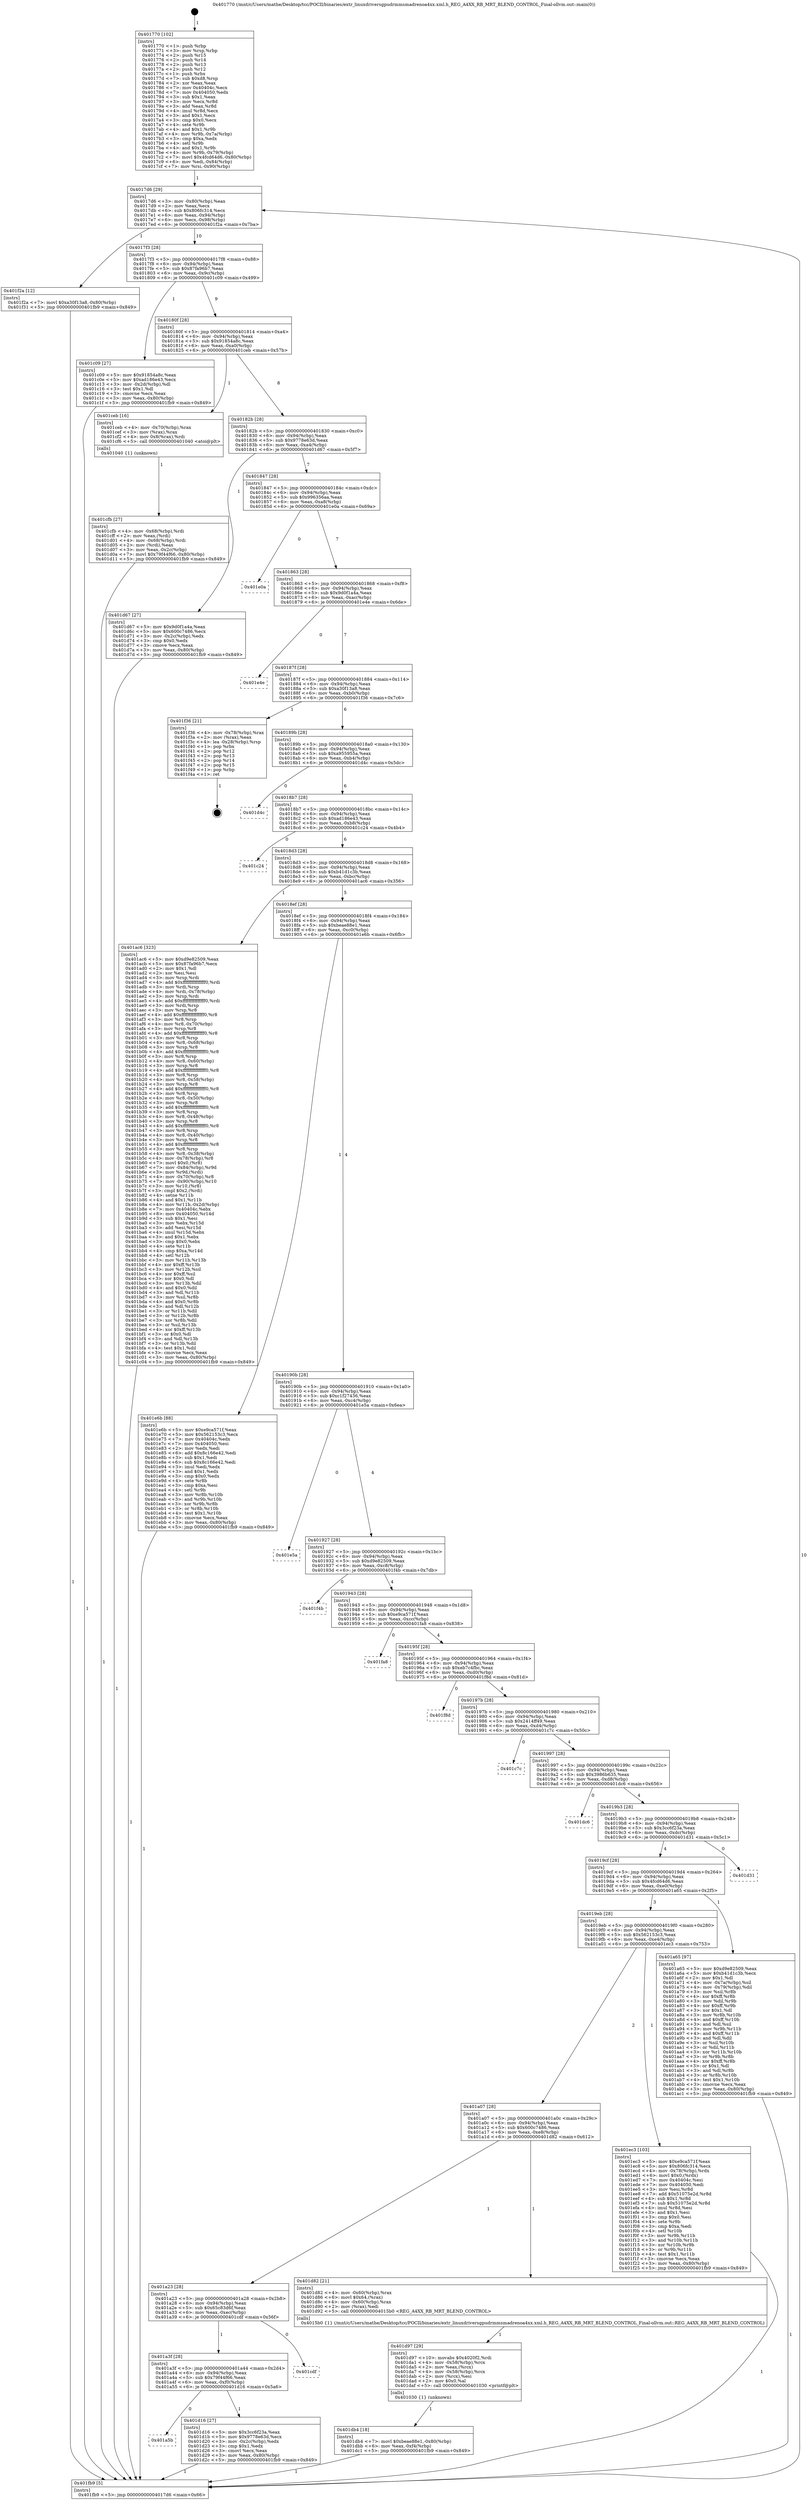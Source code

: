 digraph "0x401770" {
  label = "0x401770 (/mnt/c/Users/mathe/Desktop/tcc/POCII/binaries/extr_linuxdriversgpudrmmsmadrenoa4xx.xml.h_REG_A4XX_RB_MRT_BLEND_CONTROL_Final-ollvm.out::main(0))"
  labelloc = "t"
  node[shape=record]

  Entry [label="",width=0.3,height=0.3,shape=circle,fillcolor=black,style=filled]
  "0x4017d6" [label="{
     0x4017d6 [29]\l
     | [instrs]\l
     &nbsp;&nbsp;0x4017d6 \<+3\>: mov -0x80(%rbp),%eax\l
     &nbsp;&nbsp;0x4017d9 \<+2\>: mov %eax,%ecx\l
     &nbsp;&nbsp;0x4017db \<+6\>: sub $0x806fc314,%ecx\l
     &nbsp;&nbsp;0x4017e1 \<+6\>: mov %eax,-0x94(%rbp)\l
     &nbsp;&nbsp;0x4017e7 \<+6\>: mov %ecx,-0x98(%rbp)\l
     &nbsp;&nbsp;0x4017ed \<+6\>: je 0000000000401f2a \<main+0x7ba\>\l
  }"]
  "0x401f2a" [label="{
     0x401f2a [12]\l
     | [instrs]\l
     &nbsp;&nbsp;0x401f2a \<+7\>: movl $0xa30f13a8,-0x80(%rbp)\l
     &nbsp;&nbsp;0x401f31 \<+5\>: jmp 0000000000401fb9 \<main+0x849\>\l
  }"]
  "0x4017f3" [label="{
     0x4017f3 [28]\l
     | [instrs]\l
     &nbsp;&nbsp;0x4017f3 \<+5\>: jmp 00000000004017f8 \<main+0x88\>\l
     &nbsp;&nbsp;0x4017f8 \<+6\>: mov -0x94(%rbp),%eax\l
     &nbsp;&nbsp;0x4017fe \<+5\>: sub $0x87fa96b7,%eax\l
     &nbsp;&nbsp;0x401803 \<+6\>: mov %eax,-0x9c(%rbp)\l
     &nbsp;&nbsp;0x401809 \<+6\>: je 0000000000401c09 \<main+0x499\>\l
  }"]
  Exit [label="",width=0.3,height=0.3,shape=circle,fillcolor=black,style=filled,peripheries=2]
  "0x401c09" [label="{
     0x401c09 [27]\l
     | [instrs]\l
     &nbsp;&nbsp;0x401c09 \<+5\>: mov $0x91854a8c,%eax\l
     &nbsp;&nbsp;0x401c0e \<+5\>: mov $0xad186e43,%ecx\l
     &nbsp;&nbsp;0x401c13 \<+3\>: mov -0x2d(%rbp),%dl\l
     &nbsp;&nbsp;0x401c16 \<+3\>: test $0x1,%dl\l
     &nbsp;&nbsp;0x401c19 \<+3\>: cmovne %ecx,%eax\l
     &nbsp;&nbsp;0x401c1c \<+3\>: mov %eax,-0x80(%rbp)\l
     &nbsp;&nbsp;0x401c1f \<+5\>: jmp 0000000000401fb9 \<main+0x849\>\l
  }"]
  "0x40180f" [label="{
     0x40180f [28]\l
     | [instrs]\l
     &nbsp;&nbsp;0x40180f \<+5\>: jmp 0000000000401814 \<main+0xa4\>\l
     &nbsp;&nbsp;0x401814 \<+6\>: mov -0x94(%rbp),%eax\l
     &nbsp;&nbsp;0x40181a \<+5\>: sub $0x91854a8c,%eax\l
     &nbsp;&nbsp;0x40181f \<+6\>: mov %eax,-0xa0(%rbp)\l
     &nbsp;&nbsp;0x401825 \<+6\>: je 0000000000401ceb \<main+0x57b\>\l
  }"]
  "0x401db4" [label="{
     0x401db4 [18]\l
     | [instrs]\l
     &nbsp;&nbsp;0x401db4 \<+7\>: movl $0xbeae88e1,-0x80(%rbp)\l
     &nbsp;&nbsp;0x401dbb \<+6\>: mov %eax,-0xf4(%rbp)\l
     &nbsp;&nbsp;0x401dc1 \<+5\>: jmp 0000000000401fb9 \<main+0x849\>\l
  }"]
  "0x401ceb" [label="{
     0x401ceb [16]\l
     | [instrs]\l
     &nbsp;&nbsp;0x401ceb \<+4\>: mov -0x70(%rbp),%rax\l
     &nbsp;&nbsp;0x401cef \<+3\>: mov (%rax),%rax\l
     &nbsp;&nbsp;0x401cf2 \<+4\>: mov 0x8(%rax),%rdi\l
     &nbsp;&nbsp;0x401cf6 \<+5\>: call 0000000000401040 \<atoi@plt\>\l
     | [calls]\l
     &nbsp;&nbsp;0x401040 \{1\} (unknown)\l
  }"]
  "0x40182b" [label="{
     0x40182b [28]\l
     | [instrs]\l
     &nbsp;&nbsp;0x40182b \<+5\>: jmp 0000000000401830 \<main+0xc0\>\l
     &nbsp;&nbsp;0x401830 \<+6\>: mov -0x94(%rbp),%eax\l
     &nbsp;&nbsp;0x401836 \<+5\>: sub $0x9778e63d,%eax\l
     &nbsp;&nbsp;0x40183b \<+6\>: mov %eax,-0xa4(%rbp)\l
     &nbsp;&nbsp;0x401841 \<+6\>: je 0000000000401d67 \<main+0x5f7\>\l
  }"]
  "0x401d97" [label="{
     0x401d97 [29]\l
     | [instrs]\l
     &nbsp;&nbsp;0x401d97 \<+10\>: movabs $0x4020f2,%rdi\l
     &nbsp;&nbsp;0x401da1 \<+4\>: mov -0x58(%rbp),%rcx\l
     &nbsp;&nbsp;0x401da5 \<+2\>: mov %eax,(%rcx)\l
     &nbsp;&nbsp;0x401da7 \<+4\>: mov -0x58(%rbp),%rcx\l
     &nbsp;&nbsp;0x401dab \<+2\>: mov (%rcx),%esi\l
     &nbsp;&nbsp;0x401dad \<+2\>: mov $0x0,%al\l
     &nbsp;&nbsp;0x401daf \<+5\>: call 0000000000401030 \<printf@plt\>\l
     | [calls]\l
     &nbsp;&nbsp;0x401030 \{1\} (unknown)\l
  }"]
  "0x401d67" [label="{
     0x401d67 [27]\l
     | [instrs]\l
     &nbsp;&nbsp;0x401d67 \<+5\>: mov $0x9d0f1a4a,%eax\l
     &nbsp;&nbsp;0x401d6c \<+5\>: mov $0x600c7486,%ecx\l
     &nbsp;&nbsp;0x401d71 \<+3\>: mov -0x2c(%rbp),%edx\l
     &nbsp;&nbsp;0x401d74 \<+3\>: cmp $0x0,%edx\l
     &nbsp;&nbsp;0x401d77 \<+3\>: cmove %ecx,%eax\l
     &nbsp;&nbsp;0x401d7a \<+3\>: mov %eax,-0x80(%rbp)\l
     &nbsp;&nbsp;0x401d7d \<+5\>: jmp 0000000000401fb9 \<main+0x849\>\l
  }"]
  "0x401847" [label="{
     0x401847 [28]\l
     | [instrs]\l
     &nbsp;&nbsp;0x401847 \<+5\>: jmp 000000000040184c \<main+0xdc\>\l
     &nbsp;&nbsp;0x40184c \<+6\>: mov -0x94(%rbp),%eax\l
     &nbsp;&nbsp;0x401852 \<+5\>: sub $0x996356aa,%eax\l
     &nbsp;&nbsp;0x401857 \<+6\>: mov %eax,-0xa8(%rbp)\l
     &nbsp;&nbsp;0x40185d \<+6\>: je 0000000000401e0a \<main+0x69a\>\l
  }"]
  "0x401a5b" [label="{
     0x401a5b\l
  }", style=dashed]
  "0x401e0a" [label="{
     0x401e0a\l
  }", style=dashed]
  "0x401863" [label="{
     0x401863 [28]\l
     | [instrs]\l
     &nbsp;&nbsp;0x401863 \<+5\>: jmp 0000000000401868 \<main+0xf8\>\l
     &nbsp;&nbsp;0x401868 \<+6\>: mov -0x94(%rbp),%eax\l
     &nbsp;&nbsp;0x40186e \<+5\>: sub $0x9d0f1a4a,%eax\l
     &nbsp;&nbsp;0x401873 \<+6\>: mov %eax,-0xac(%rbp)\l
     &nbsp;&nbsp;0x401879 \<+6\>: je 0000000000401e4e \<main+0x6de\>\l
  }"]
  "0x401d16" [label="{
     0x401d16 [27]\l
     | [instrs]\l
     &nbsp;&nbsp;0x401d16 \<+5\>: mov $0x3cc6f23a,%eax\l
     &nbsp;&nbsp;0x401d1b \<+5\>: mov $0x9778e63d,%ecx\l
     &nbsp;&nbsp;0x401d20 \<+3\>: mov -0x2c(%rbp),%edx\l
     &nbsp;&nbsp;0x401d23 \<+3\>: cmp $0x1,%edx\l
     &nbsp;&nbsp;0x401d26 \<+3\>: cmovl %ecx,%eax\l
     &nbsp;&nbsp;0x401d29 \<+3\>: mov %eax,-0x80(%rbp)\l
     &nbsp;&nbsp;0x401d2c \<+5\>: jmp 0000000000401fb9 \<main+0x849\>\l
  }"]
  "0x401e4e" [label="{
     0x401e4e\l
  }", style=dashed]
  "0x40187f" [label="{
     0x40187f [28]\l
     | [instrs]\l
     &nbsp;&nbsp;0x40187f \<+5\>: jmp 0000000000401884 \<main+0x114\>\l
     &nbsp;&nbsp;0x401884 \<+6\>: mov -0x94(%rbp),%eax\l
     &nbsp;&nbsp;0x40188a \<+5\>: sub $0xa30f13a8,%eax\l
     &nbsp;&nbsp;0x40188f \<+6\>: mov %eax,-0xb0(%rbp)\l
     &nbsp;&nbsp;0x401895 \<+6\>: je 0000000000401f36 \<main+0x7c6\>\l
  }"]
  "0x401a3f" [label="{
     0x401a3f [28]\l
     | [instrs]\l
     &nbsp;&nbsp;0x401a3f \<+5\>: jmp 0000000000401a44 \<main+0x2d4\>\l
     &nbsp;&nbsp;0x401a44 \<+6\>: mov -0x94(%rbp),%eax\l
     &nbsp;&nbsp;0x401a4a \<+5\>: sub $0x79f44f66,%eax\l
     &nbsp;&nbsp;0x401a4f \<+6\>: mov %eax,-0xf0(%rbp)\l
     &nbsp;&nbsp;0x401a55 \<+6\>: je 0000000000401d16 \<main+0x5a6\>\l
  }"]
  "0x401f36" [label="{
     0x401f36 [21]\l
     | [instrs]\l
     &nbsp;&nbsp;0x401f36 \<+4\>: mov -0x78(%rbp),%rax\l
     &nbsp;&nbsp;0x401f3a \<+2\>: mov (%rax),%eax\l
     &nbsp;&nbsp;0x401f3c \<+4\>: lea -0x28(%rbp),%rsp\l
     &nbsp;&nbsp;0x401f40 \<+1\>: pop %rbx\l
     &nbsp;&nbsp;0x401f41 \<+2\>: pop %r12\l
     &nbsp;&nbsp;0x401f43 \<+2\>: pop %r13\l
     &nbsp;&nbsp;0x401f45 \<+2\>: pop %r14\l
     &nbsp;&nbsp;0x401f47 \<+2\>: pop %r15\l
     &nbsp;&nbsp;0x401f49 \<+1\>: pop %rbp\l
     &nbsp;&nbsp;0x401f4a \<+1\>: ret\l
  }"]
  "0x40189b" [label="{
     0x40189b [28]\l
     | [instrs]\l
     &nbsp;&nbsp;0x40189b \<+5\>: jmp 00000000004018a0 \<main+0x130\>\l
     &nbsp;&nbsp;0x4018a0 \<+6\>: mov -0x94(%rbp),%eax\l
     &nbsp;&nbsp;0x4018a6 \<+5\>: sub $0xa955955a,%eax\l
     &nbsp;&nbsp;0x4018ab \<+6\>: mov %eax,-0xb4(%rbp)\l
     &nbsp;&nbsp;0x4018b1 \<+6\>: je 0000000000401d4c \<main+0x5dc\>\l
  }"]
  "0x401cdf" [label="{
     0x401cdf\l
  }", style=dashed]
  "0x401d4c" [label="{
     0x401d4c\l
  }", style=dashed]
  "0x4018b7" [label="{
     0x4018b7 [28]\l
     | [instrs]\l
     &nbsp;&nbsp;0x4018b7 \<+5\>: jmp 00000000004018bc \<main+0x14c\>\l
     &nbsp;&nbsp;0x4018bc \<+6\>: mov -0x94(%rbp),%eax\l
     &nbsp;&nbsp;0x4018c2 \<+5\>: sub $0xad186e43,%eax\l
     &nbsp;&nbsp;0x4018c7 \<+6\>: mov %eax,-0xb8(%rbp)\l
     &nbsp;&nbsp;0x4018cd \<+6\>: je 0000000000401c24 \<main+0x4b4\>\l
  }"]
  "0x401a23" [label="{
     0x401a23 [28]\l
     | [instrs]\l
     &nbsp;&nbsp;0x401a23 \<+5\>: jmp 0000000000401a28 \<main+0x2b8\>\l
     &nbsp;&nbsp;0x401a28 \<+6\>: mov -0x94(%rbp),%eax\l
     &nbsp;&nbsp;0x401a2e \<+5\>: sub $0x65c83d6f,%eax\l
     &nbsp;&nbsp;0x401a33 \<+6\>: mov %eax,-0xec(%rbp)\l
     &nbsp;&nbsp;0x401a39 \<+6\>: je 0000000000401cdf \<main+0x56f\>\l
  }"]
  "0x401c24" [label="{
     0x401c24\l
  }", style=dashed]
  "0x4018d3" [label="{
     0x4018d3 [28]\l
     | [instrs]\l
     &nbsp;&nbsp;0x4018d3 \<+5\>: jmp 00000000004018d8 \<main+0x168\>\l
     &nbsp;&nbsp;0x4018d8 \<+6\>: mov -0x94(%rbp),%eax\l
     &nbsp;&nbsp;0x4018de \<+5\>: sub $0xb41d1c3b,%eax\l
     &nbsp;&nbsp;0x4018e3 \<+6\>: mov %eax,-0xbc(%rbp)\l
     &nbsp;&nbsp;0x4018e9 \<+6\>: je 0000000000401ac6 \<main+0x356\>\l
  }"]
  "0x401d82" [label="{
     0x401d82 [21]\l
     | [instrs]\l
     &nbsp;&nbsp;0x401d82 \<+4\>: mov -0x60(%rbp),%rax\l
     &nbsp;&nbsp;0x401d86 \<+6\>: movl $0x64,(%rax)\l
     &nbsp;&nbsp;0x401d8c \<+4\>: mov -0x60(%rbp),%rax\l
     &nbsp;&nbsp;0x401d90 \<+2\>: mov (%rax),%edi\l
     &nbsp;&nbsp;0x401d92 \<+5\>: call 00000000004015b0 \<REG_A4XX_RB_MRT_BLEND_CONTROL\>\l
     | [calls]\l
     &nbsp;&nbsp;0x4015b0 \{1\} (/mnt/c/Users/mathe/Desktop/tcc/POCII/binaries/extr_linuxdriversgpudrmmsmadrenoa4xx.xml.h_REG_A4XX_RB_MRT_BLEND_CONTROL_Final-ollvm.out::REG_A4XX_RB_MRT_BLEND_CONTROL)\l
  }"]
  "0x401ac6" [label="{
     0x401ac6 [323]\l
     | [instrs]\l
     &nbsp;&nbsp;0x401ac6 \<+5\>: mov $0xd9e82509,%eax\l
     &nbsp;&nbsp;0x401acb \<+5\>: mov $0x87fa96b7,%ecx\l
     &nbsp;&nbsp;0x401ad0 \<+2\>: mov $0x1,%dl\l
     &nbsp;&nbsp;0x401ad2 \<+2\>: xor %esi,%esi\l
     &nbsp;&nbsp;0x401ad4 \<+3\>: mov %rsp,%rdi\l
     &nbsp;&nbsp;0x401ad7 \<+4\>: add $0xfffffffffffffff0,%rdi\l
     &nbsp;&nbsp;0x401adb \<+3\>: mov %rdi,%rsp\l
     &nbsp;&nbsp;0x401ade \<+4\>: mov %rdi,-0x78(%rbp)\l
     &nbsp;&nbsp;0x401ae2 \<+3\>: mov %rsp,%rdi\l
     &nbsp;&nbsp;0x401ae5 \<+4\>: add $0xfffffffffffffff0,%rdi\l
     &nbsp;&nbsp;0x401ae9 \<+3\>: mov %rdi,%rsp\l
     &nbsp;&nbsp;0x401aec \<+3\>: mov %rsp,%r8\l
     &nbsp;&nbsp;0x401aef \<+4\>: add $0xfffffffffffffff0,%r8\l
     &nbsp;&nbsp;0x401af3 \<+3\>: mov %r8,%rsp\l
     &nbsp;&nbsp;0x401af6 \<+4\>: mov %r8,-0x70(%rbp)\l
     &nbsp;&nbsp;0x401afa \<+3\>: mov %rsp,%r8\l
     &nbsp;&nbsp;0x401afd \<+4\>: add $0xfffffffffffffff0,%r8\l
     &nbsp;&nbsp;0x401b01 \<+3\>: mov %r8,%rsp\l
     &nbsp;&nbsp;0x401b04 \<+4\>: mov %r8,-0x68(%rbp)\l
     &nbsp;&nbsp;0x401b08 \<+3\>: mov %rsp,%r8\l
     &nbsp;&nbsp;0x401b0b \<+4\>: add $0xfffffffffffffff0,%r8\l
     &nbsp;&nbsp;0x401b0f \<+3\>: mov %r8,%rsp\l
     &nbsp;&nbsp;0x401b12 \<+4\>: mov %r8,-0x60(%rbp)\l
     &nbsp;&nbsp;0x401b16 \<+3\>: mov %rsp,%r8\l
     &nbsp;&nbsp;0x401b19 \<+4\>: add $0xfffffffffffffff0,%r8\l
     &nbsp;&nbsp;0x401b1d \<+3\>: mov %r8,%rsp\l
     &nbsp;&nbsp;0x401b20 \<+4\>: mov %r8,-0x58(%rbp)\l
     &nbsp;&nbsp;0x401b24 \<+3\>: mov %rsp,%r8\l
     &nbsp;&nbsp;0x401b27 \<+4\>: add $0xfffffffffffffff0,%r8\l
     &nbsp;&nbsp;0x401b2b \<+3\>: mov %r8,%rsp\l
     &nbsp;&nbsp;0x401b2e \<+4\>: mov %r8,-0x50(%rbp)\l
     &nbsp;&nbsp;0x401b32 \<+3\>: mov %rsp,%r8\l
     &nbsp;&nbsp;0x401b35 \<+4\>: add $0xfffffffffffffff0,%r8\l
     &nbsp;&nbsp;0x401b39 \<+3\>: mov %r8,%rsp\l
     &nbsp;&nbsp;0x401b3c \<+4\>: mov %r8,-0x48(%rbp)\l
     &nbsp;&nbsp;0x401b40 \<+3\>: mov %rsp,%r8\l
     &nbsp;&nbsp;0x401b43 \<+4\>: add $0xfffffffffffffff0,%r8\l
     &nbsp;&nbsp;0x401b47 \<+3\>: mov %r8,%rsp\l
     &nbsp;&nbsp;0x401b4a \<+4\>: mov %r8,-0x40(%rbp)\l
     &nbsp;&nbsp;0x401b4e \<+3\>: mov %rsp,%r8\l
     &nbsp;&nbsp;0x401b51 \<+4\>: add $0xfffffffffffffff0,%r8\l
     &nbsp;&nbsp;0x401b55 \<+3\>: mov %r8,%rsp\l
     &nbsp;&nbsp;0x401b58 \<+4\>: mov %r8,-0x38(%rbp)\l
     &nbsp;&nbsp;0x401b5c \<+4\>: mov -0x78(%rbp),%r8\l
     &nbsp;&nbsp;0x401b60 \<+7\>: movl $0x0,(%r8)\l
     &nbsp;&nbsp;0x401b67 \<+7\>: mov -0x84(%rbp),%r9d\l
     &nbsp;&nbsp;0x401b6e \<+3\>: mov %r9d,(%rdi)\l
     &nbsp;&nbsp;0x401b71 \<+4\>: mov -0x70(%rbp),%r8\l
     &nbsp;&nbsp;0x401b75 \<+7\>: mov -0x90(%rbp),%r10\l
     &nbsp;&nbsp;0x401b7c \<+3\>: mov %r10,(%r8)\l
     &nbsp;&nbsp;0x401b7f \<+3\>: cmpl $0x2,(%rdi)\l
     &nbsp;&nbsp;0x401b82 \<+4\>: setne %r11b\l
     &nbsp;&nbsp;0x401b86 \<+4\>: and $0x1,%r11b\l
     &nbsp;&nbsp;0x401b8a \<+4\>: mov %r11b,-0x2d(%rbp)\l
     &nbsp;&nbsp;0x401b8e \<+7\>: mov 0x40404c,%ebx\l
     &nbsp;&nbsp;0x401b95 \<+8\>: mov 0x404050,%r14d\l
     &nbsp;&nbsp;0x401b9d \<+3\>: sub $0x1,%esi\l
     &nbsp;&nbsp;0x401ba0 \<+3\>: mov %ebx,%r15d\l
     &nbsp;&nbsp;0x401ba3 \<+3\>: add %esi,%r15d\l
     &nbsp;&nbsp;0x401ba6 \<+4\>: imul %r15d,%ebx\l
     &nbsp;&nbsp;0x401baa \<+3\>: and $0x1,%ebx\l
     &nbsp;&nbsp;0x401bad \<+3\>: cmp $0x0,%ebx\l
     &nbsp;&nbsp;0x401bb0 \<+4\>: sete %r11b\l
     &nbsp;&nbsp;0x401bb4 \<+4\>: cmp $0xa,%r14d\l
     &nbsp;&nbsp;0x401bb8 \<+4\>: setl %r12b\l
     &nbsp;&nbsp;0x401bbc \<+3\>: mov %r11b,%r13b\l
     &nbsp;&nbsp;0x401bbf \<+4\>: xor $0xff,%r13b\l
     &nbsp;&nbsp;0x401bc3 \<+3\>: mov %r12b,%sil\l
     &nbsp;&nbsp;0x401bc6 \<+4\>: xor $0xff,%sil\l
     &nbsp;&nbsp;0x401bca \<+3\>: xor $0x0,%dl\l
     &nbsp;&nbsp;0x401bcd \<+3\>: mov %r13b,%dil\l
     &nbsp;&nbsp;0x401bd0 \<+4\>: and $0x0,%dil\l
     &nbsp;&nbsp;0x401bd4 \<+3\>: and %dl,%r11b\l
     &nbsp;&nbsp;0x401bd7 \<+3\>: mov %sil,%r8b\l
     &nbsp;&nbsp;0x401bda \<+4\>: and $0x0,%r8b\l
     &nbsp;&nbsp;0x401bde \<+3\>: and %dl,%r12b\l
     &nbsp;&nbsp;0x401be1 \<+3\>: or %r11b,%dil\l
     &nbsp;&nbsp;0x401be4 \<+3\>: or %r12b,%r8b\l
     &nbsp;&nbsp;0x401be7 \<+3\>: xor %r8b,%dil\l
     &nbsp;&nbsp;0x401bea \<+3\>: or %sil,%r13b\l
     &nbsp;&nbsp;0x401bed \<+4\>: xor $0xff,%r13b\l
     &nbsp;&nbsp;0x401bf1 \<+3\>: or $0x0,%dl\l
     &nbsp;&nbsp;0x401bf4 \<+3\>: and %dl,%r13b\l
     &nbsp;&nbsp;0x401bf7 \<+3\>: or %r13b,%dil\l
     &nbsp;&nbsp;0x401bfa \<+4\>: test $0x1,%dil\l
     &nbsp;&nbsp;0x401bfe \<+3\>: cmovne %ecx,%eax\l
     &nbsp;&nbsp;0x401c01 \<+3\>: mov %eax,-0x80(%rbp)\l
     &nbsp;&nbsp;0x401c04 \<+5\>: jmp 0000000000401fb9 \<main+0x849\>\l
  }"]
  "0x4018ef" [label="{
     0x4018ef [28]\l
     | [instrs]\l
     &nbsp;&nbsp;0x4018ef \<+5\>: jmp 00000000004018f4 \<main+0x184\>\l
     &nbsp;&nbsp;0x4018f4 \<+6\>: mov -0x94(%rbp),%eax\l
     &nbsp;&nbsp;0x4018fa \<+5\>: sub $0xbeae88e1,%eax\l
     &nbsp;&nbsp;0x4018ff \<+6\>: mov %eax,-0xc0(%rbp)\l
     &nbsp;&nbsp;0x401905 \<+6\>: je 0000000000401e6b \<main+0x6fb\>\l
  }"]
  "0x401a07" [label="{
     0x401a07 [28]\l
     | [instrs]\l
     &nbsp;&nbsp;0x401a07 \<+5\>: jmp 0000000000401a0c \<main+0x29c\>\l
     &nbsp;&nbsp;0x401a0c \<+6\>: mov -0x94(%rbp),%eax\l
     &nbsp;&nbsp;0x401a12 \<+5\>: sub $0x600c7486,%eax\l
     &nbsp;&nbsp;0x401a17 \<+6\>: mov %eax,-0xe8(%rbp)\l
     &nbsp;&nbsp;0x401a1d \<+6\>: je 0000000000401d82 \<main+0x612\>\l
  }"]
  "0x401e6b" [label="{
     0x401e6b [88]\l
     | [instrs]\l
     &nbsp;&nbsp;0x401e6b \<+5\>: mov $0xe9ca571f,%eax\l
     &nbsp;&nbsp;0x401e70 \<+5\>: mov $0x562153c3,%ecx\l
     &nbsp;&nbsp;0x401e75 \<+7\>: mov 0x40404c,%edx\l
     &nbsp;&nbsp;0x401e7c \<+7\>: mov 0x404050,%esi\l
     &nbsp;&nbsp;0x401e83 \<+2\>: mov %edx,%edi\l
     &nbsp;&nbsp;0x401e85 \<+6\>: add $0x8c166e42,%edi\l
     &nbsp;&nbsp;0x401e8b \<+3\>: sub $0x1,%edi\l
     &nbsp;&nbsp;0x401e8e \<+6\>: sub $0x8c166e42,%edi\l
     &nbsp;&nbsp;0x401e94 \<+3\>: imul %edi,%edx\l
     &nbsp;&nbsp;0x401e97 \<+3\>: and $0x1,%edx\l
     &nbsp;&nbsp;0x401e9a \<+3\>: cmp $0x0,%edx\l
     &nbsp;&nbsp;0x401e9d \<+4\>: sete %r8b\l
     &nbsp;&nbsp;0x401ea1 \<+3\>: cmp $0xa,%esi\l
     &nbsp;&nbsp;0x401ea4 \<+4\>: setl %r9b\l
     &nbsp;&nbsp;0x401ea8 \<+3\>: mov %r8b,%r10b\l
     &nbsp;&nbsp;0x401eab \<+3\>: and %r9b,%r10b\l
     &nbsp;&nbsp;0x401eae \<+3\>: xor %r9b,%r8b\l
     &nbsp;&nbsp;0x401eb1 \<+3\>: or %r8b,%r10b\l
     &nbsp;&nbsp;0x401eb4 \<+4\>: test $0x1,%r10b\l
     &nbsp;&nbsp;0x401eb8 \<+3\>: cmovne %ecx,%eax\l
     &nbsp;&nbsp;0x401ebb \<+3\>: mov %eax,-0x80(%rbp)\l
     &nbsp;&nbsp;0x401ebe \<+5\>: jmp 0000000000401fb9 \<main+0x849\>\l
  }"]
  "0x40190b" [label="{
     0x40190b [28]\l
     | [instrs]\l
     &nbsp;&nbsp;0x40190b \<+5\>: jmp 0000000000401910 \<main+0x1a0\>\l
     &nbsp;&nbsp;0x401910 \<+6\>: mov -0x94(%rbp),%eax\l
     &nbsp;&nbsp;0x401916 \<+5\>: sub $0xc1f27436,%eax\l
     &nbsp;&nbsp;0x40191b \<+6\>: mov %eax,-0xc4(%rbp)\l
     &nbsp;&nbsp;0x401921 \<+6\>: je 0000000000401e5a \<main+0x6ea\>\l
  }"]
  "0x401ec3" [label="{
     0x401ec3 [103]\l
     | [instrs]\l
     &nbsp;&nbsp;0x401ec3 \<+5\>: mov $0xe9ca571f,%eax\l
     &nbsp;&nbsp;0x401ec8 \<+5\>: mov $0x806fc314,%ecx\l
     &nbsp;&nbsp;0x401ecd \<+4\>: mov -0x78(%rbp),%rdx\l
     &nbsp;&nbsp;0x401ed1 \<+6\>: movl $0x0,(%rdx)\l
     &nbsp;&nbsp;0x401ed7 \<+7\>: mov 0x40404c,%esi\l
     &nbsp;&nbsp;0x401ede \<+7\>: mov 0x404050,%edi\l
     &nbsp;&nbsp;0x401ee5 \<+3\>: mov %esi,%r8d\l
     &nbsp;&nbsp;0x401ee8 \<+7\>: add $0x51075e2d,%r8d\l
     &nbsp;&nbsp;0x401eef \<+4\>: sub $0x1,%r8d\l
     &nbsp;&nbsp;0x401ef3 \<+7\>: sub $0x51075e2d,%r8d\l
     &nbsp;&nbsp;0x401efa \<+4\>: imul %r8d,%esi\l
     &nbsp;&nbsp;0x401efe \<+3\>: and $0x1,%esi\l
     &nbsp;&nbsp;0x401f01 \<+3\>: cmp $0x0,%esi\l
     &nbsp;&nbsp;0x401f04 \<+4\>: sete %r9b\l
     &nbsp;&nbsp;0x401f08 \<+3\>: cmp $0xa,%edi\l
     &nbsp;&nbsp;0x401f0b \<+4\>: setl %r10b\l
     &nbsp;&nbsp;0x401f0f \<+3\>: mov %r9b,%r11b\l
     &nbsp;&nbsp;0x401f12 \<+3\>: and %r10b,%r11b\l
     &nbsp;&nbsp;0x401f15 \<+3\>: xor %r10b,%r9b\l
     &nbsp;&nbsp;0x401f18 \<+3\>: or %r9b,%r11b\l
     &nbsp;&nbsp;0x401f1b \<+4\>: test $0x1,%r11b\l
     &nbsp;&nbsp;0x401f1f \<+3\>: cmovne %ecx,%eax\l
     &nbsp;&nbsp;0x401f22 \<+3\>: mov %eax,-0x80(%rbp)\l
     &nbsp;&nbsp;0x401f25 \<+5\>: jmp 0000000000401fb9 \<main+0x849\>\l
  }"]
  "0x401e5a" [label="{
     0x401e5a\l
  }", style=dashed]
  "0x401927" [label="{
     0x401927 [28]\l
     | [instrs]\l
     &nbsp;&nbsp;0x401927 \<+5\>: jmp 000000000040192c \<main+0x1bc\>\l
     &nbsp;&nbsp;0x40192c \<+6\>: mov -0x94(%rbp),%eax\l
     &nbsp;&nbsp;0x401932 \<+5\>: sub $0xd9e82509,%eax\l
     &nbsp;&nbsp;0x401937 \<+6\>: mov %eax,-0xc8(%rbp)\l
     &nbsp;&nbsp;0x40193d \<+6\>: je 0000000000401f4b \<main+0x7db\>\l
  }"]
  "0x401cfb" [label="{
     0x401cfb [27]\l
     | [instrs]\l
     &nbsp;&nbsp;0x401cfb \<+4\>: mov -0x68(%rbp),%rdi\l
     &nbsp;&nbsp;0x401cff \<+2\>: mov %eax,(%rdi)\l
     &nbsp;&nbsp;0x401d01 \<+4\>: mov -0x68(%rbp),%rdi\l
     &nbsp;&nbsp;0x401d05 \<+2\>: mov (%rdi),%eax\l
     &nbsp;&nbsp;0x401d07 \<+3\>: mov %eax,-0x2c(%rbp)\l
     &nbsp;&nbsp;0x401d0a \<+7\>: movl $0x79f44f66,-0x80(%rbp)\l
     &nbsp;&nbsp;0x401d11 \<+5\>: jmp 0000000000401fb9 \<main+0x849\>\l
  }"]
  "0x401f4b" [label="{
     0x401f4b\l
  }", style=dashed]
  "0x401943" [label="{
     0x401943 [28]\l
     | [instrs]\l
     &nbsp;&nbsp;0x401943 \<+5\>: jmp 0000000000401948 \<main+0x1d8\>\l
     &nbsp;&nbsp;0x401948 \<+6\>: mov -0x94(%rbp),%eax\l
     &nbsp;&nbsp;0x40194e \<+5\>: sub $0xe9ca571f,%eax\l
     &nbsp;&nbsp;0x401953 \<+6\>: mov %eax,-0xcc(%rbp)\l
     &nbsp;&nbsp;0x401959 \<+6\>: je 0000000000401fa8 \<main+0x838\>\l
  }"]
  "0x401770" [label="{
     0x401770 [102]\l
     | [instrs]\l
     &nbsp;&nbsp;0x401770 \<+1\>: push %rbp\l
     &nbsp;&nbsp;0x401771 \<+3\>: mov %rsp,%rbp\l
     &nbsp;&nbsp;0x401774 \<+2\>: push %r15\l
     &nbsp;&nbsp;0x401776 \<+2\>: push %r14\l
     &nbsp;&nbsp;0x401778 \<+2\>: push %r13\l
     &nbsp;&nbsp;0x40177a \<+2\>: push %r12\l
     &nbsp;&nbsp;0x40177c \<+1\>: push %rbx\l
     &nbsp;&nbsp;0x40177d \<+7\>: sub $0xd8,%rsp\l
     &nbsp;&nbsp;0x401784 \<+2\>: xor %eax,%eax\l
     &nbsp;&nbsp;0x401786 \<+7\>: mov 0x40404c,%ecx\l
     &nbsp;&nbsp;0x40178d \<+7\>: mov 0x404050,%edx\l
     &nbsp;&nbsp;0x401794 \<+3\>: sub $0x1,%eax\l
     &nbsp;&nbsp;0x401797 \<+3\>: mov %ecx,%r8d\l
     &nbsp;&nbsp;0x40179a \<+3\>: add %eax,%r8d\l
     &nbsp;&nbsp;0x40179d \<+4\>: imul %r8d,%ecx\l
     &nbsp;&nbsp;0x4017a1 \<+3\>: and $0x1,%ecx\l
     &nbsp;&nbsp;0x4017a4 \<+3\>: cmp $0x0,%ecx\l
     &nbsp;&nbsp;0x4017a7 \<+4\>: sete %r9b\l
     &nbsp;&nbsp;0x4017ab \<+4\>: and $0x1,%r9b\l
     &nbsp;&nbsp;0x4017af \<+4\>: mov %r9b,-0x7a(%rbp)\l
     &nbsp;&nbsp;0x4017b3 \<+3\>: cmp $0xa,%edx\l
     &nbsp;&nbsp;0x4017b6 \<+4\>: setl %r9b\l
     &nbsp;&nbsp;0x4017ba \<+4\>: and $0x1,%r9b\l
     &nbsp;&nbsp;0x4017be \<+4\>: mov %r9b,-0x79(%rbp)\l
     &nbsp;&nbsp;0x4017c2 \<+7\>: movl $0x4fcd64d6,-0x80(%rbp)\l
     &nbsp;&nbsp;0x4017c9 \<+6\>: mov %edi,-0x84(%rbp)\l
     &nbsp;&nbsp;0x4017cf \<+7\>: mov %rsi,-0x90(%rbp)\l
  }"]
  "0x401fa8" [label="{
     0x401fa8\l
  }", style=dashed]
  "0x40195f" [label="{
     0x40195f [28]\l
     | [instrs]\l
     &nbsp;&nbsp;0x40195f \<+5\>: jmp 0000000000401964 \<main+0x1f4\>\l
     &nbsp;&nbsp;0x401964 \<+6\>: mov -0x94(%rbp),%eax\l
     &nbsp;&nbsp;0x40196a \<+5\>: sub $0xeb7c4fbc,%eax\l
     &nbsp;&nbsp;0x40196f \<+6\>: mov %eax,-0xd0(%rbp)\l
     &nbsp;&nbsp;0x401975 \<+6\>: je 0000000000401f8d \<main+0x81d\>\l
  }"]
  "0x401fb9" [label="{
     0x401fb9 [5]\l
     | [instrs]\l
     &nbsp;&nbsp;0x401fb9 \<+5\>: jmp 00000000004017d6 \<main+0x66\>\l
  }"]
  "0x401f8d" [label="{
     0x401f8d\l
  }", style=dashed]
  "0x40197b" [label="{
     0x40197b [28]\l
     | [instrs]\l
     &nbsp;&nbsp;0x40197b \<+5\>: jmp 0000000000401980 \<main+0x210\>\l
     &nbsp;&nbsp;0x401980 \<+6\>: mov -0x94(%rbp),%eax\l
     &nbsp;&nbsp;0x401986 \<+5\>: sub $0x2414ff49,%eax\l
     &nbsp;&nbsp;0x40198b \<+6\>: mov %eax,-0xd4(%rbp)\l
     &nbsp;&nbsp;0x401991 \<+6\>: je 0000000000401c7c \<main+0x50c\>\l
  }"]
  "0x4019eb" [label="{
     0x4019eb [28]\l
     | [instrs]\l
     &nbsp;&nbsp;0x4019eb \<+5\>: jmp 00000000004019f0 \<main+0x280\>\l
     &nbsp;&nbsp;0x4019f0 \<+6\>: mov -0x94(%rbp),%eax\l
     &nbsp;&nbsp;0x4019f6 \<+5\>: sub $0x562153c3,%eax\l
     &nbsp;&nbsp;0x4019fb \<+6\>: mov %eax,-0xe4(%rbp)\l
     &nbsp;&nbsp;0x401a01 \<+6\>: je 0000000000401ec3 \<main+0x753\>\l
  }"]
  "0x401c7c" [label="{
     0x401c7c\l
  }", style=dashed]
  "0x401997" [label="{
     0x401997 [28]\l
     | [instrs]\l
     &nbsp;&nbsp;0x401997 \<+5\>: jmp 000000000040199c \<main+0x22c\>\l
     &nbsp;&nbsp;0x40199c \<+6\>: mov -0x94(%rbp),%eax\l
     &nbsp;&nbsp;0x4019a2 \<+5\>: sub $0x3986b635,%eax\l
     &nbsp;&nbsp;0x4019a7 \<+6\>: mov %eax,-0xd8(%rbp)\l
     &nbsp;&nbsp;0x4019ad \<+6\>: je 0000000000401dc6 \<main+0x656\>\l
  }"]
  "0x401a65" [label="{
     0x401a65 [97]\l
     | [instrs]\l
     &nbsp;&nbsp;0x401a65 \<+5\>: mov $0xd9e82509,%eax\l
     &nbsp;&nbsp;0x401a6a \<+5\>: mov $0xb41d1c3b,%ecx\l
     &nbsp;&nbsp;0x401a6f \<+2\>: mov $0x1,%dl\l
     &nbsp;&nbsp;0x401a71 \<+4\>: mov -0x7a(%rbp),%sil\l
     &nbsp;&nbsp;0x401a75 \<+4\>: mov -0x79(%rbp),%dil\l
     &nbsp;&nbsp;0x401a79 \<+3\>: mov %sil,%r8b\l
     &nbsp;&nbsp;0x401a7c \<+4\>: xor $0xff,%r8b\l
     &nbsp;&nbsp;0x401a80 \<+3\>: mov %dil,%r9b\l
     &nbsp;&nbsp;0x401a83 \<+4\>: xor $0xff,%r9b\l
     &nbsp;&nbsp;0x401a87 \<+3\>: xor $0x1,%dl\l
     &nbsp;&nbsp;0x401a8a \<+3\>: mov %r8b,%r10b\l
     &nbsp;&nbsp;0x401a8d \<+4\>: and $0xff,%r10b\l
     &nbsp;&nbsp;0x401a91 \<+3\>: and %dl,%sil\l
     &nbsp;&nbsp;0x401a94 \<+3\>: mov %r9b,%r11b\l
     &nbsp;&nbsp;0x401a97 \<+4\>: and $0xff,%r11b\l
     &nbsp;&nbsp;0x401a9b \<+3\>: and %dl,%dil\l
     &nbsp;&nbsp;0x401a9e \<+3\>: or %sil,%r10b\l
     &nbsp;&nbsp;0x401aa1 \<+3\>: or %dil,%r11b\l
     &nbsp;&nbsp;0x401aa4 \<+3\>: xor %r11b,%r10b\l
     &nbsp;&nbsp;0x401aa7 \<+3\>: or %r9b,%r8b\l
     &nbsp;&nbsp;0x401aaa \<+4\>: xor $0xff,%r8b\l
     &nbsp;&nbsp;0x401aae \<+3\>: or $0x1,%dl\l
     &nbsp;&nbsp;0x401ab1 \<+3\>: and %dl,%r8b\l
     &nbsp;&nbsp;0x401ab4 \<+3\>: or %r8b,%r10b\l
     &nbsp;&nbsp;0x401ab7 \<+4\>: test $0x1,%r10b\l
     &nbsp;&nbsp;0x401abb \<+3\>: cmovne %ecx,%eax\l
     &nbsp;&nbsp;0x401abe \<+3\>: mov %eax,-0x80(%rbp)\l
     &nbsp;&nbsp;0x401ac1 \<+5\>: jmp 0000000000401fb9 \<main+0x849\>\l
  }"]
  "0x401dc6" [label="{
     0x401dc6\l
  }", style=dashed]
  "0x4019b3" [label="{
     0x4019b3 [28]\l
     | [instrs]\l
     &nbsp;&nbsp;0x4019b3 \<+5\>: jmp 00000000004019b8 \<main+0x248\>\l
     &nbsp;&nbsp;0x4019b8 \<+6\>: mov -0x94(%rbp),%eax\l
     &nbsp;&nbsp;0x4019be \<+5\>: sub $0x3cc6f23a,%eax\l
     &nbsp;&nbsp;0x4019c3 \<+6\>: mov %eax,-0xdc(%rbp)\l
     &nbsp;&nbsp;0x4019c9 \<+6\>: je 0000000000401d31 \<main+0x5c1\>\l
  }"]
  "0x4019cf" [label="{
     0x4019cf [28]\l
     | [instrs]\l
     &nbsp;&nbsp;0x4019cf \<+5\>: jmp 00000000004019d4 \<main+0x264\>\l
     &nbsp;&nbsp;0x4019d4 \<+6\>: mov -0x94(%rbp),%eax\l
     &nbsp;&nbsp;0x4019da \<+5\>: sub $0x4fcd64d6,%eax\l
     &nbsp;&nbsp;0x4019df \<+6\>: mov %eax,-0xe0(%rbp)\l
     &nbsp;&nbsp;0x4019e5 \<+6\>: je 0000000000401a65 \<main+0x2f5\>\l
  }"]
  "0x401d31" [label="{
     0x401d31\l
  }", style=dashed]
  Entry -> "0x401770" [label=" 1"]
  "0x4017d6" -> "0x401f2a" [label=" 1"]
  "0x4017d6" -> "0x4017f3" [label=" 10"]
  "0x401f36" -> Exit [label=" 1"]
  "0x4017f3" -> "0x401c09" [label=" 1"]
  "0x4017f3" -> "0x40180f" [label=" 9"]
  "0x401f2a" -> "0x401fb9" [label=" 1"]
  "0x40180f" -> "0x401ceb" [label=" 1"]
  "0x40180f" -> "0x40182b" [label=" 8"]
  "0x401ec3" -> "0x401fb9" [label=" 1"]
  "0x40182b" -> "0x401d67" [label=" 1"]
  "0x40182b" -> "0x401847" [label=" 7"]
  "0x401e6b" -> "0x401fb9" [label=" 1"]
  "0x401847" -> "0x401e0a" [label=" 0"]
  "0x401847" -> "0x401863" [label=" 7"]
  "0x401db4" -> "0x401fb9" [label=" 1"]
  "0x401863" -> "0x401e4e" [label=" 0"]
  "0x401863" -> "0x40187f" [label=" 7"]
  "0x401d97" -> "0x401db4" [label=" 1"]
  "0x40187f" -> "0x401f36" [label=" 1"]
  "0x40187f" -> "0x40189b" [label=" 6"]
  "0x401d67" -> "0x401fb9" [label=" 1"]
  "0x40189b" -> "0x401d4c" [label=" 0"]
  "0x40189b" -> "0x4018b7" [label=" 6"]
  "0x401d16" -> "0x401fb9" [label=" 1"]
  "0x4018b7" -> "0x401c24" [label=" 0"]
  "0x4018b7" -> "0x4018d3" [label=" 6"]
  "0x401a3f" -> "0x401d16" [label=" 1"]
  "0x4018d3" -> "0x401ac6" [label=" 1"]
  "0x4018d3" -> "0x4018ef" [label=" 5"]
  "0x401d82" -> "0x401d97" [label=" 1"]
  "0x4018ef" -> "0x401e6b" [label=" 1"]
  "0x4018ef" -> "0x40190b" [label=" 4"]
  "0x401a23" -> "0x401cdf" [label=" 0"]
  "0x40190b" -> "0x401e5a" [label=" 0"]
  "0x40190b" -> "0x401927" [label=" 4"]
  "0x401a3f" -> "0x401a5b" [label=" 0"]
  "0x401927" -> "0x401f4b" [label=" 0"]
  "0x401927" -> "0x401943" [label=" 4"]
  "0x401a07" -> "0x401d82" [label=" 1"]
  "0x401943" -> "0x401fa8" [label=" 0"]
  "0x401943" -> "0x40195f" [label=" 4"]
  "0x4019eb" -> "0x401a07" [label=" 2"]
  "0x40195f" -> "0x401f8d" [label=" 0"]
  "0x40195f" -> "0x40197b" [label=" 4"]
  "0x4019eb" -> "0x401ec3" [label=" 1"]
  "0x40197b" -> "0x401c7c" [label=" 0"]
  "0x40197b" -> "0x401997" [label=" 4"]
  "0x401a07" -> "0x401a23" [label=" 1"]
  "0x401997" -> "0x401dc6" [label=" 0"]
  "0x401997" -> "0x4019b3" [label=" 4"]
  "0x401cfb" -> "0x401fb9" [label=" 1"]
  "0x4019b3" -> "0x401d31" [label=" 0"]
  "0x4019b3" -> "0x4019cf" [label=" 4"]
  "0x401ceb" -> "0x401cfb" [label=" 1"]
  "0x4019cf" -> "0x401a65" [label=" 1"]
  "0x4019cf" -> "0x4019eb" [label=" 3"]
  "0x401a65" -> "0x401fb9" [label=" 1"]
  "0x401770" -> "0x4017d6" [label=" 1"]
  "0x401fb9" -> "0x4017d6" [label=" 10"]
  "0x401a23" -> "0x401a3f" [label=" 1"]
  "0x401ac6" -> "0x401fb9" [label=" 1"]
  "0x401c09" -> "0x401fb9" [label=" 1"]
}
